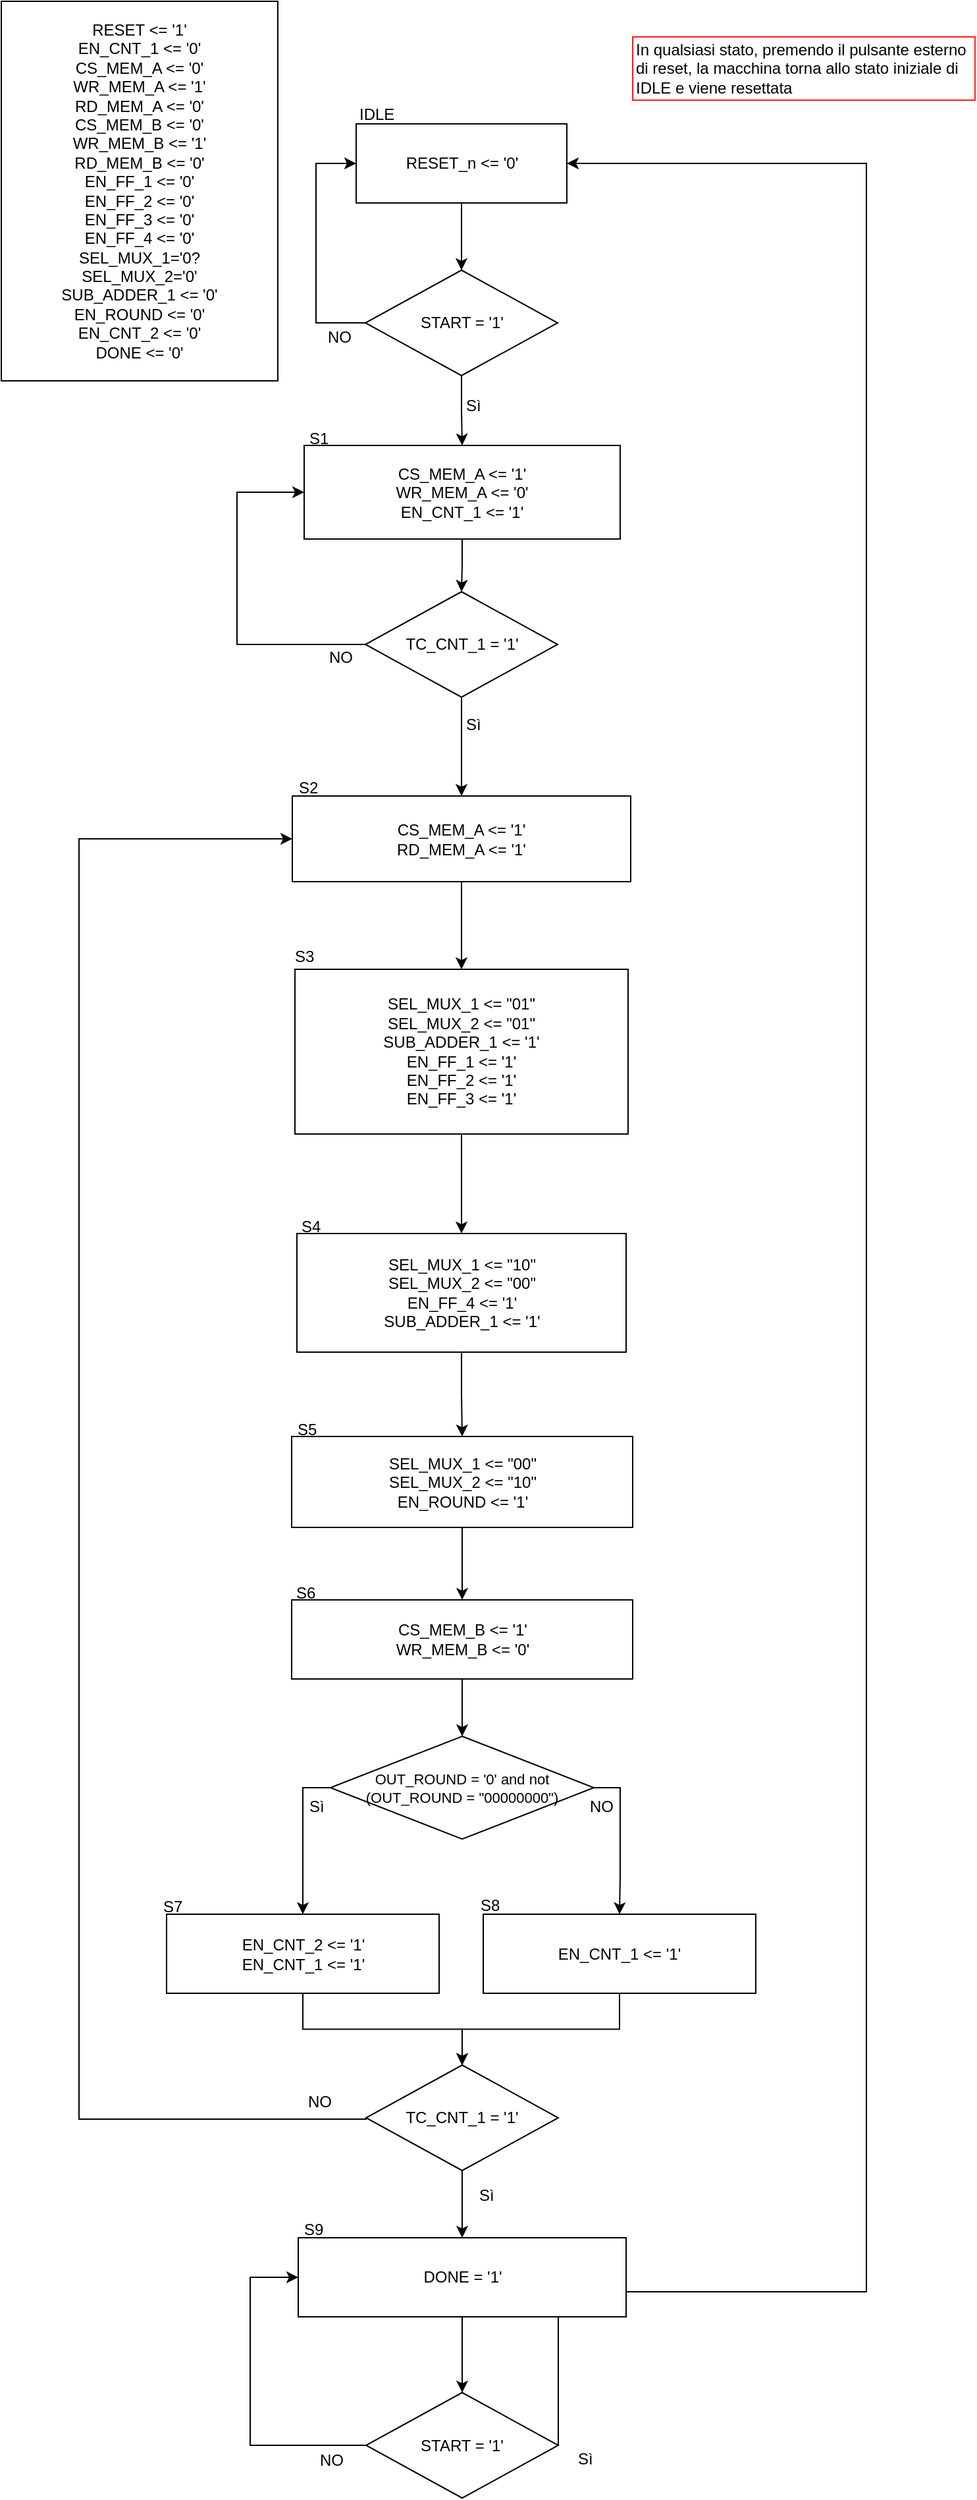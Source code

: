 <mxfile version="10.6.5" type="github"><diagram id="u2lsjCWsVN4iZSoWRqWb" name="Page-1"><mxGraphModel dx="1010" dy="555" grid="1" gridSize="10" guides="1" tooltips="1" connect="1" arrows="1" fold="1" page="1" pageScale="1" pageWidth="827" pageHeight="1169" math="0" shadow="0"><root><mxCell id="0"/><mxCell id="1" parent="0"/><mxCell id="iYu84iCybdFxDgAAJ4kX-1" style="edgeStyle=orthogonalEdgeStyle;rounded=0;orthogonalLoop=1;jettySize=auto;html=1;exitX=0.5;exitY=1;exitDx=0;exitDy=0;entryX=0.5;entryY=0;entryDx=0;entryDy=0;" parent="1" source="iYu84iCybdFxDgAAJ4kX-2" target="iYu84iCybdFxDgAAJ4kX-29" edge="1"><mxGeometry relative="1" as="geometry"/></mxCell><mxCell id="iYu84iCybdFxDgAAJ4kX-2" value="&lt;div&gt;RESET_n &amp;lt;= '0'&lt;/div&gt;" style="rounded=0;whiteSpace=wrap;html=1;" parent="1" vertex="1"><mxGeometry x="270.5" y="95" width="160" height="60" as="geometry"/></mxCell><mxCell id="iYu84iCybdFxDgAAJ4kX-3" value="IDLE" style="text;html=1;resizable=0;points=[];autosize=1;align=left;verticalAlign=top;spacingTop=-4;" parent="1" vertex="1"><mxGeometry x="270.5" y="78" width="40" height="20" as="geometry"/></mxCell><mxCell id="iYu84iCybdFxDgAAJ4kX-4" style="edgeStyle=orthogonalEdgeStyle;rounded=0;orthogonalLoop=1;jettySize=auto;html=1;exitX=0.5;exitY=1;exitDx=0;exitDy=0;entryX=0.5;entryY=0;entryDx=0;entryDy=0;" parent="1" source="iYu84iCybdFxDgAAJ4kX-5" target="iYu84iCybdFxDgAAJ4kX-9" edge="1"><mxGeometry relative="1" as="geometry"><mxPoint x="350.5" y="447" as="targetPoint"/></mxGeometry></mxCell><mxCell id="iYu84iCybdFxDgAAJ4kX-5" value="CS_MEM_A &amp;lt;= '1'&lt;div&gt;WR_MEM_A &amp;lt;= '0'&lt;/div&gt;&lt;div&gt;EN_CNT_1 &amp;lt;= '1'&lt;/div&gt;" style="rounded=0;whiteSpace=wrap;html=1;" parent="1" vertex="1"><mxGeometry x="231" y="339" width="240" height="71" as="geometry"/></mxCell><mxCell id="iYu84iCybdFxDgAAJ4kX-6" value="S1" style="text;html=1;resizable=0;points=[];autosize=1;align=left;verticalAlign=top;spacingTop=-4;" parent="1" vertex="1"><mxGeometry x="233" y="324" width="30" height="20" as="geometry"/></mxCell><mxCell id="iYu84iCybdFxDgAAJ4kX-48" style="edgeStyle=orthogonalEdgeStyle;rounded=0;orthogonalLoop=1;jettySize=auto;html=1;exitX=0;exitY=0.5;exitDx=0;exitDy=0;entryX=0;entryY=0.5;entryDx=0;entryDy=0;" parent="1" source="iYu84iCybdFxDgAAJ4kX-9" target="iYu84iCybdFxDgAAJ4kX-5" edge="1"><mxGeometry relative="1" as="geometry"><Array as="points"><mxPoint x="180" y="490"/><mxPoint x="180" y="375"/></Array></mxGeometry></mxCell><mxCell id="MUcq0pLlnBy_A1yXrFbJ-3" style="edgeStyle=orthogonalEdgeStyle;rounded=0;orthogonalLoop=1;jettySize=auto;html=1;exitX=0.5;exitY=1;exitDx=0;exitDy=0;entryX=0.5;entryY=0;entryDx=0;entryDy=0;" edge="1" parent="1" source="iYu84iCybdFxDgAAJ4kX-9" target="MUcq0pLlnBy_A1yXrFbJ-2"><mxGeometry relative="1" as="geometry"/></mxCell><mxCell id="iYu84iCybdFxDgAAJ4kX-9" value="TC_CNT_1 = '1'" style="rhombus;whiteSpace=wrap;html=1;" parent="1" vertex="1"><mxGeometry x="277.5" y="450" width="146" height="80" as="geometry"/></mxCell><mxCell id="iYu84iCybdFxDgAAJ4kX-10" value="NO" style="text;html=1;resizable=0;points=[];autosize=1;align=left;verticalAlign=top;spacingTop=-4;" parent="1" vertex="1"><mxGeometry x="247.5" y="490" width="30" height="20" as="geometry"/></mxCell><mxCell id="iYu84iCybdFxDgAAJ4kX-12" value="&lt;div&gt;SEL_MUX_1 &amp;lt;= &quot;01&quot;&lt;/div&gt;&lt;div&gt;SEL_MUX_2 &amp;lt;= &quot;01&quot;&lt;br&gt;&lt;div&gt;SUB_ADDER_1 &amp;lt;= '1'&lt;br&gt;&lt;/div&gt;&lt;div&gt;&lt;div&gt;&lt;div&gt;&lt;div&gt;&lt;div&gt;&lt;div&gt;EN_FF_1 &amp;lt;= '1'&lt;/div&gt;&lt;/div&gt;EN_FF_2 &amp;lt;= '1'&lt;/div&gt;&lt;/div&gt;&lt;/div&gt;&lt;div&gt;EN_FF_3 &amp;lt;= '1'&lt;/div&gt;&lt;/div&gt;&lt;/div&gt;" style="rounded=0;whiteSpace=wrap;html=1;" parent="1" vertex="1"><mxGeometry x="224" y="736.5" width="253" height="125" as="geometry"/></mxCell><mxCell id="iYu84iCybdFxDgAAJ4kX-13" value="" style="edgeStyle=orthogonalEdgeStyle;rounded=0;orthogonalLoop=1;jettySize=auto;html=1;" parent="1" source="iYu84iCybdFxDgAAJ4kX-14" target="iYu84iCybdFxDgAAJ4kX-16" edge="1"><mxGeometry relative="1" as="geometry"/></mxCell><mxCell id="iYu84iCybdFxDgAAJ4kX-14" value="&lt;div&gt;SEL_MUX_1 &amp;lt;= &quot;10&quot;&lt;/div&gt;&lt;div&gt;SEL_MUX_2 &amp;lt;= &quot;00&quot;&lt;/div&gt;&lt;div&gt;EN_FF_4 &amp;lt;= '1'&lt;/div&gt;&lt;div&gt;&lt;div&gt;SUB_ADDER_1 &amp;lt;= '1'&lt;br&gt;&lt;/div&gt;&lt;/div&gt;" style="rounded=0;whiteSpace=wrap;html=1;" parent="1" vertex="1"><mxGeometry x="225.5" y="937" width="250" height="90" as="geometry"/></mxCell><mxCell id="iYu84iCybdFxDgAAJ4kX-15" value="" style="edgeStyle=orthogonalEdgeStyle;rounded=0;orthogonalLoop=1;jettySize=auto;html=1;" parent="1" source="iYu84iCybdFxDgAAJ4kX-16" target="iYu84iCybdFxDgAAJ4kX-46" edge="1"><mxGeometry relative="1" as="geometry"/></mxCell><mxCell id="iYu84iCybdFxDgAAJ4kX-16" value="&lt;div&gt;&lt;div&gt;&lt;div&gt;SEL_MUX_1 &amp;lt;= &quot;00&quot;&lt;/div&gt;&lt;div&gt;SEL_MUX_2 &amp;lt;= &quot;10&quot;&lt;/div&gt;&lt;/div&gt;&lt;/div&gt;&lt;div&gt;EN_ROUND &amp;lt;= '1'&lt;br&gt;&lt;/div&gt;" style="rounded=0;whiteSpace=wrap;html=1;" parent="1" vertex="1"><mxGeometry x="221.5" y="1091" width="259" height="69" as="geometry"/></mxCell><mxCell id="iYu84iCybdFxDgAAJ4kX-17" value="Sì" style="text;html=1;resizable=0;points=[];autosize=1;align=left;verticalAlign=top;spacingTop=-4;" parent="1" vertex="1"><mxGeometry x="351.5" y="540.5" width="30" height="20" as="geometry"/></mxCell><mxCell id="iYu84iCybdFxDgAAJ4kX-18" style="edgeStyle=orthogonalEdgeStyle;rounded=0;orthogonalLoop=1;jettySize=auto;html=1;exitX=0;exitY=0.5;exitDx=0;exitDy=0;entryX=0;entryY=0.5;entryDx=0;entryDy=0;" parent="1" source="iYu84iCybdFxDgAAJ4kX-20" target="MUcq0pLlnBy_A1yXrFbJ-2" edge="1"><mxGeometry relative="1" as="geometry"><Array as="points"><mxPoint x="278" y="1609"/><mxPoint x="60" y="1609"/><mxPoint x="60" y="638"/></Array></mxGeometry></mxCell><mxCell id="iYu84iCybdFxDgAAJ4kX-19" value="" style="edgeStyle=orthogonalEdgeStyle;rounded=0;orthogonalLoop=1;jettySize=auto;html=1;" parent="1" source="iYu84iCybdFxDgAAJ4kX-20" target="iYu84iCybdFxDgAAJ4kX-26" edge="1"><mxGeometry relative="1" as="geometry"/></mxCell><mxCell id="iYu84iCybdFxDgAAJ4kX-20" value="TC_CNT_1 = '1'" style="rhombus;whiteSpace=wrap;html=1;" parent="1" vertex="1"><mxGeometry x="278" y="1568" width="146" height="80" as="geometry"/></mxCell><mxCell id="iYu84iCybdFxDgAAJ4kX-23" value="NO" style="text;html=1;resizable=0;points=[];autosize=1;align=left;verticalAlign=top;spacingTop=-4;" parent="1" vertex="1"><mxGeometry x="231.5" y="1586" width="30" height="20" as="geometry"/></mxCell><mxCell id="iYu84iCybdFxDgAAJ4kX-24" value="Sì" style="text;html=1;resizable=0;points=[];autosize=1;align=left;verticalAlign=top;spacingTop=-4;" parent="1" vertex="1"><mxGeometry x="361.5" y="1657" width="30" height="20" as="geometry"/></mxCell><mxCell id="iYu84iCybdFxDgAAJ4kX-25" style="edgeStyle=orthogonalEdgeStyle;rounded=0;orthogonalLoop=1;jettySize=auto;html=1;exitX=1;exitY=0.5;exitDx=0;exitDy=0;entryX=1;entryY=0.5;entryDx=0;entryDy=0;" parent="1" source="aXhVB2Xgb9WDZpJTjP2h-14" target="iYu84iCybdFxDgAAJ4kX-2" edge="1"><mxGeometry relative="1" as="geometry"><Array as="points"><mxPoint x="658" y="1740"/><mxPoint x="658" y="125"/></Array></mxGeometry></mxCell><mxCell id="aXhVB2Xgb9WDZpJTjP2h-15" style="edgeStyle=orthogonalEdgeStyle;rounded=0;orthogonalLoop=1;jettySize=auto;html=1;exitX=0.5;exitY=1;exitDx=0;exitDy=0;entryX=0.5;entryY=0;entryDx=0;entryDy=0;" parent="1" source="iYu84iCybdFxDgAAJ4kX-26" target="aXhVB2Xgb9WDZpJTjP2h-14" edge="1"><mxGeometry relative="1" as="geometry"/></mxCell><mxCell id="iYu84iCybdFxDgAAJ4kX-26" value="DONE = '1'" style="rounded=0;whiteSpace=wrap;html=1;" parent="1" vertex="1"><mxGeometry x="226.5" y="1699" width="249" height="60" as="geometry"/></mxCell><mxCell id="iYu84iCybdFxDgAAJ4kX-27" style="edgeStyle=orthogonalEdgeStyle;rounded=0;orthogonalLoop=1;jettySize=auto;html=1;exitX=0.5;exitY=1;exitDx=0;exitDy=0;entryX=0.5;entryY=0;entryDx=0;entryDy=0;" parent="1" source="iYu84iCybdFxDgAAJ4kX-29" target="iYu84iCybdFxDgAAJ4kX-5" edge="1"><mxGeometry relative="1" as="geometry"/></mxCell><mxCell id="iYu84iCybdFxDgAAJ4kX-28" style="edgeStyle=orthogonalEdgeStyle;rounded=0;orthogonalLoop=1;jettySize=auto;html=1;exitX=0;exitY=0.5;exitDx=0;exitDy=0;entryX=0;entryY=0.5;entryDx=0;entryDy=0;" parent="1" source="iYu84iCybdFxDgAAJ4kX-29" target="iYu84iCybdFxDgAAJ4kX-2" edge="1"><mxGeometry relative="1" as="geometry"><Array as="points"><mxPoint x="240" y="246"/><mxPoint x="240" y="125"/></Array></mxGeometry></mxCell><mxCell id="iYu84iCybdFxDgAAJ4kX-29" value="START = '1'" style="rhombus;whiteSpace=wrap;html=1;" parent="1" vertex="1"><mxGeometry x="277.5" y="206" width="146" height="80" as="geometry"/></mxCell><mxCell id="iYu84iCybdFxDgAAJ4kX-30" value="NO" style="text;html=1;resizable=0;points=[];autosize=1;align=left;verticalAlign=top;spacingTop=-4;" parent="1" vertex="1"><mxGeometry x="247" y="247" width="30" height="20" as="geometry"/></mxCell><mxCell id="iYu84iCybdFxDgAAJ4kX-31" value="Sì" style="text;html=1;resizable=0;points=[];autosize=1;align=left;verticalAlign=top;spacingTop=-4;" parent="1" vertex="1"><mxGeometry x="351.5" y="299" width="30" height="20" as="geometry"/></mxCell><mxCell id="iYu84iCybdFxDgAAJ4kX-33" value="S3" style="text;html=1;resizable=0;points=[];autosize=1;align=left;verticalAlign=top;spacingTop=-4;" parent="1" vertex="1"><mxGeometry x="222" y="716.5" width="30" height="20" as="geometry"/></mxCell><mxCell id="iYu84iCybdFxDgAAJ4kX-34" value="S4" style="text;html=1;resizable=0;points=[];autosize=1;align=left;verticalAlign=top;spacingTop=-4;" parent="1" vertex="1"><mxGeometry x="227" y="922" width="30" height="20" as="geometry"/></mxCell><mxCell id="iYu84iCybdFxDgAAJ4kX-35" value="S5" style="text;html=1;resizable=0;points=[];autosize=1;align=left;verticalAlign=top;spacingTop=-4;" parent="1" vertex="1"><mxGeometry x="223.5" y="1076" width="30" height="20" as="geometry"/></mxCell><mxCell id="iYu84iCybdFxDgAAJ4kX-36" value="" style="edgeStyle=orthogonalEdgeStyle;rounded=0;orthogonalLoop=1;jettySize=auto;html=1;exitX=0;exitY=0.5;exitDx=0;exitDy=0;" parent="1" source="iYu84iCybdFxDgAAJ4kX-38" target="iYu84iCybdFxDgAAJ4kX-40" edge="1"><mxGeometry relative="1" as="geometry"/></mxCell><mxCell id="aXhVB2Xgb9WDZpJTjP2h-8" style="edgeStyle=orthogonalEdgeStyle;rounded=0;orthogonalLoop=1;jettySize=auto;html=1;exitX=1;exitY=0.5;exitDx=0;exitDy=0;entryX=0.5;entryY=0;entryDx=0;entryDy=0;" parent="1" source="iYu84iCybdFxDgAAJ4kX-38" target="aXhVB2Xgb9WDZpJTjP2h-6" edge="1"><mxGeometry relative="1" as="geometry"/></mxCell><mxCell id="iYu84iCybdFxDgAAJ4kX-38" value="&lt;div style=&quot;font-size: 11px&quot;&gt;OUT_ROUND = '0' and not (OUT_ROUND = &quot;00000000&quot;)&lt;br&gt;&lt;/div&gt;" style="rhombus;whiteSpace=wrap;html=1;" parent="1" vertex="1"><mxGeometry x="251" y="1318.5" width="200" height="78" as="geometry"/></mxCell><mxCell id="iYu84iCybdFxDgAAJ4kX-39" value="" style="edgeStyle=orthogonalEdgeStyle;rounded=0;orthogonalLoop=1;jettySize=auto;html=1;" parent="1" source="iYu84iCybdFxDgAAJ4kX-40" target="iYu84iCybdFxDgAAJ4kX-20" edge="1"><mxGeometry relative="1" as="geometry"/></mxCell><mxCell id="iYu84iCybdFxDgAAJ4kX-40" value="&lt;div&gt;EN_CNT_2 &amp;lt;= '1'&lt;/div&gt;EN_CNT_1 &amp;lt;= '1'" style="rounded=0;whiteSpace=wrap;html=1;" parent="1" vertex="1"><mxGeometry x="126.5" y="1453.5" width="207" height="60" as="geometry"/></mxCell><mxCell id="iYu84iCybdFxDgAAJ4kX-41" value="Sì" style="text;html=1;resizable=0;points=[];autosize=1;align=left;verticalAlign=top;spacingTop=-4;" parent="1" vertex="1"><mxGeometry x="232.5" y="1362" width="30" height="20" as="geometry"/></mxCell><mxCell id="iYu84iCybdFxDgAAJ4kX-42" value="NO" style="text;html=1;resizable=0;points=[];autosize=1;align=left;verticalAlign=top;spacingTop=-4;" parent="1" vertex="1"><mxGeometry x="445.5" y="1362" width="30" height="20" as="geometry"/></mxCell><mxCell id="iYu84iCybdFxDgAAJ4kX-43" value="S7" style="text;html=1;resizable=0;points=[];autosize=1;align=left;verticalAlign=top;spacingTop=-4;" parent="1" vertex="1"><mxGeometry x="122" y="1437.5" width="30" height="20" as="geometry"/></mxCell><mxCell id="iYu84iCybdFxDgAAJ4kX-44" value="S9" style="text;html=1;resizable=0;points=[];autosize=1;align=left;verticalAlign=top;spacingTop=-4;" parent="1" vertex="1"><mxGeometry x="228.5" y="1683" width="30" height="20" as="geometry"/></mxCell><mxCell id="iYu84iCybdFxDgAAJ4kX-45" value="" style="edgeStyle=orthogonalEdgeStyle;rounded=0;orthogonalLoop=1;jettySize=auto;html=1;entryX=0.5;entryY=0;entryDx=0;entryDy=0;" parent="1" source="iYu84iCybdFxDgAAJ4kX-46" target="iYu84iCybdFxDgAAJ4kX-38" edge="1"><mxGeometry relative="1" as="geometry"><mxPoint x="352" y="1345" as="targetPoint"/></mxGeometry></mxCell><mxCell id="iYu84iCybdFxDgAAJ4kX-46" value="&lt;div&gt;CS_MEM_B &amp;lt;= '1'&lt;div&gt;WR_MEM_B &amp;lt;= '0'&lt;/div&gt;&lt;/div&gt;" style="rounded=0;whiteSpace=wrap;html=1;" parent="1" vertex="1"><mxGeometry x="221.5" y="1215" width="259" height="60" as="geometry"/></mxCell><mxCell id="iYu84iCybdFxDgAAJ4kX-47" value="S6" style="text;html=1;resizable=0;points=[];autosize=1;align=left;verticalAlign=top;spacingTop=-4;" parent="1" vertex="1"><mxGeometry x="222.5" y="1200" width="30" height="20" as="geometry"/></mxCell><mxCell id="iYu84iCybdFxDgAAJ4kX-51" value="&lt;div&gt;RESET &amp;lt;= '1'&lt;/div&gt;&lt;div&gt;EN_CNT_1 &amp;lt;= '0'&lt;/div&gt;&lt;div&gt;CS_MEM_A &amp;lt;= '0'&lt;/div&gt;&lt;div&gt;WR_MEM_A &amp;lt;= '1'&lt;/div&gt;&lt;div&gt;RD_MEM_A &amp;lt;= '0'&lt;br&gt;&lt;/div&gt;&lt;div&gt;CS_MEM_B &amp;lt;= '0'&lt;br&gt;&lt;div&gt;WR_MEM_B &amp;lt;= '1'&lt;/div&gt;&lt;div&gt;RD_MEM_B &amp;lt;= '0'&lt;/div&gt;&lt;div&gt;&lt;div&gt;&lt;div&gt;EN_FF_1 &amp;lt;= '0'&lt;/div&gt;&lt;/div&gt;&lt;div&gt;EN_FF_2 &amp;lt;= '0'&lt;/div&gt;&lt;/div&gt;&lt;div&gt;EN_FF_3 &amp;lt;= '0'&lt;/div&gt;&lt;div&gt;EN_FF_4 &amp;lt;= '0'&lt;br&gt;&lt;/div&gt;&lt;div&gt;SEL_MUX_1='0?&lt;/div&gt;&lt;div&gt;SEL_MUX_2='0'&lt;/div&gt;&lt;div&gt;SUB_ADDER_1 &amp;lt;= '0'&lt;/div&gt;&lt;/div&gt;&lt;div&gt;EN_ROUND &amp;lt;= '0'&lt;br&gt;&lt;/div&gt;&lt;div&gt;EN_CNT_2 &amp;lt;= '0'&lt;br&gt;&lt;/div&gt;&lt;div&gt;DONE &amp;lt;= '0'&lt;/div&gt;" style="rounded=0;whiteSpace=wrap;html=1;" parent="1" vertex="1"><mxGeometry x="1" y="2" width="210" height="288" as="geometry"/></mxCell><mxCell id="aXhVB2Xgb9WDZpJTjP2h-3" style="edgeStyle=orthogonalEdgeStyle;rounded=0;orthogonalLoop=1;jettySize=auto;html=1;exitX=0.5;exitY=1;exitDx=0;exitDy=0;entryX=0.5;entryY=0;entryDx=0;entryDy=0;" parent="1" source="iYu84iCybdFxDgAAJ4kX-12" target="iYu84iCybdFxDgAAJ4kX-14" edge="1"><mxGeometry relative="1" as="geometry"><mxPoint x="351" y="866.5" as="sourcePoint"/></mxGeometry></mxCell><mxCell id="aXhVB2Xgb9WDZpJTjP2h-13" style="edgeStyle=orthogonalEdgeStyle;rounded=0;orthogonalLoop=1;jettySize=auto;html=1;exitX=0.5;exitY=1;exitDx=0;exitDy=0;entryX=0.5;entryY=0;entryDx=0;entryDy=0;" parent="1" source="aXhVB2Xgb9WDZpJTjP2h-6" target="iYu84iCybdFxDgAAJ4kX-20" edge="1"><mxGeometry relative="1" as="geometry"/></mxCell><mxCell id="aXhVB2Xgb9WDZpJTjP2h-6" value="EN_CNT_1 &amp;lt;= '1'" style="rounded=0;whiteSpace=wrap;html=1;" parent="1" vertex="1"><mxGeometry x="367" y="1453.5" width="207" height="60" as="geometry"/></mxCell><mxCell id="aXhVB2Xgb9WDZpJTjP2h-7" value="S8" style="text;html=1;resizable=0;points=[];autosize=1;align=left;verticalAlign=top;spacingTop=-4;" parent="1" vertex="1"><mxGeometry x="363" y="1436.5" width="30" height="20" as="geometry"/></mxCell><mxCell id="aXhVB2Xgb9WDZpJTjP2h-16" style="edgeStyle=orthogonalEdgeStyle;rounded=0;orthogonalLoop=1;jettySize=auto;html=1;exitX=0;exitY=0.5;exitDx=0;exitDy=0;entryX=0;entryY=0.5;entryDx=0;entryDy=0;" parent="1" source="aXhVB2Xgb9WDZpJTjP2h-14" target="iYu84iCybdFxDgAAJ4kX-26" edge="1"><mxGeometry relative="1" as="geometry"><Array as="points"><mxPoint x="190" y="1857"/><mxPoint x="190" y="1729"/></Array></mxGeometry></mxCell><mxCell id="aXhVB2Xgb9WDZpJTjP2h-14" value="START = '1'" style="rhombus;whiteSpace=wrap;html=1;" parent="1" vertex="1"><mxGeometry x="278" y="1816.5" width="146" height="80" as="geometry"/></mxCell><mxCell id="aXhVB2Xgb9WDZpJTjP2h-17" value="NO" style="text;html=1;resizable=0;points=[];autosize=1;align=left;verticalAlign=top;spacingTop=-4;" parent="1" vertex="1"><mxGeometry x="240.5" y="1857.5" width="30" height="20" as="geometry"/></mxCell><mxCell id="aXhVB2Xgb9WDZpJTjP2h-18" value="Sì" style="text;html=1;resizable=0;points=[];autosize=1;align=left;verticalAlign=top;spacingTop=-4;" parent="1" vertex="1"><mxGeometry x="436.5" y="1856.5" width="30" height="20" as="geometry"/></mxCell><mxCell id="i7QZh_aTly8Udccnubdo-1" value="&lt;div&gt;In qualsiasi stato, premendo il pulsante esterno &lt;br&gt;&lt;/div&gt;&lt;div&gt;di reset, la macchina torna allo stato iniziale di&lt;/div&gt;&lt;div&gt;IDLE e viene resettata&lt;br&gt;&lt;/div&gt;" style="text;html=1;resizable=0;points=[];autosize=1;align=left;verticalAlign=top;spacingTop=-4;strokeColor=#FF1C1C;" parent="1" vertex="1"><mxGeometry x="480.5" y="29" width="260" height="48" as="geometry"/></mxCell><mxCell id="MUcq0pLlnBy_A1yXrFbJ-4" style="edgeStyle=orthogonalEdgeStyle;rounded=0;orthogonalLoop=1;jettySize=auto;html=1;exitX=0.5;exitY=1;exitDx=0;exitDy=0;entryX=0.5;entryY=0;entryDx=0;entryDy=0;" edge="1" parent="1" source="MUcq0pLlnBy_A1yXrFbJ-2" target="iYu84iCybdFxDgAAJ4kX-12"><mxGeometry relative="1" as="geometry"/></mxCell><mxCell id="MUcq0pLlnBy_A1yXrFbJ-2" value="&lt;div&gt;CS_MEM_A &amp;lt;= '1'&lt;/div&gt;&lt;div&gt;RD_MEM_A &amp;lt;= '1'&lt;/div&gt;" style="rounded=0;whiteSpace=wrap;html=1;" vertex="1" parent="1"><mxGeometry x="222" y="605" width="257" height="65" as="geometry"/></mxCell><mxCell id="MUcq0pLlnBy_A1yXrFbJ-5" value="S2" style="text;html=1;resizable=0;points=[];autosize=1;align=left;verticalAlign=top;spacingTop=-4;" vertex="1" parent="1"><mxGeometry x="225" y="589" width="30" height="20" as="geometry"/></mxCell></root></mxGraphModel></diagram></mxfile>